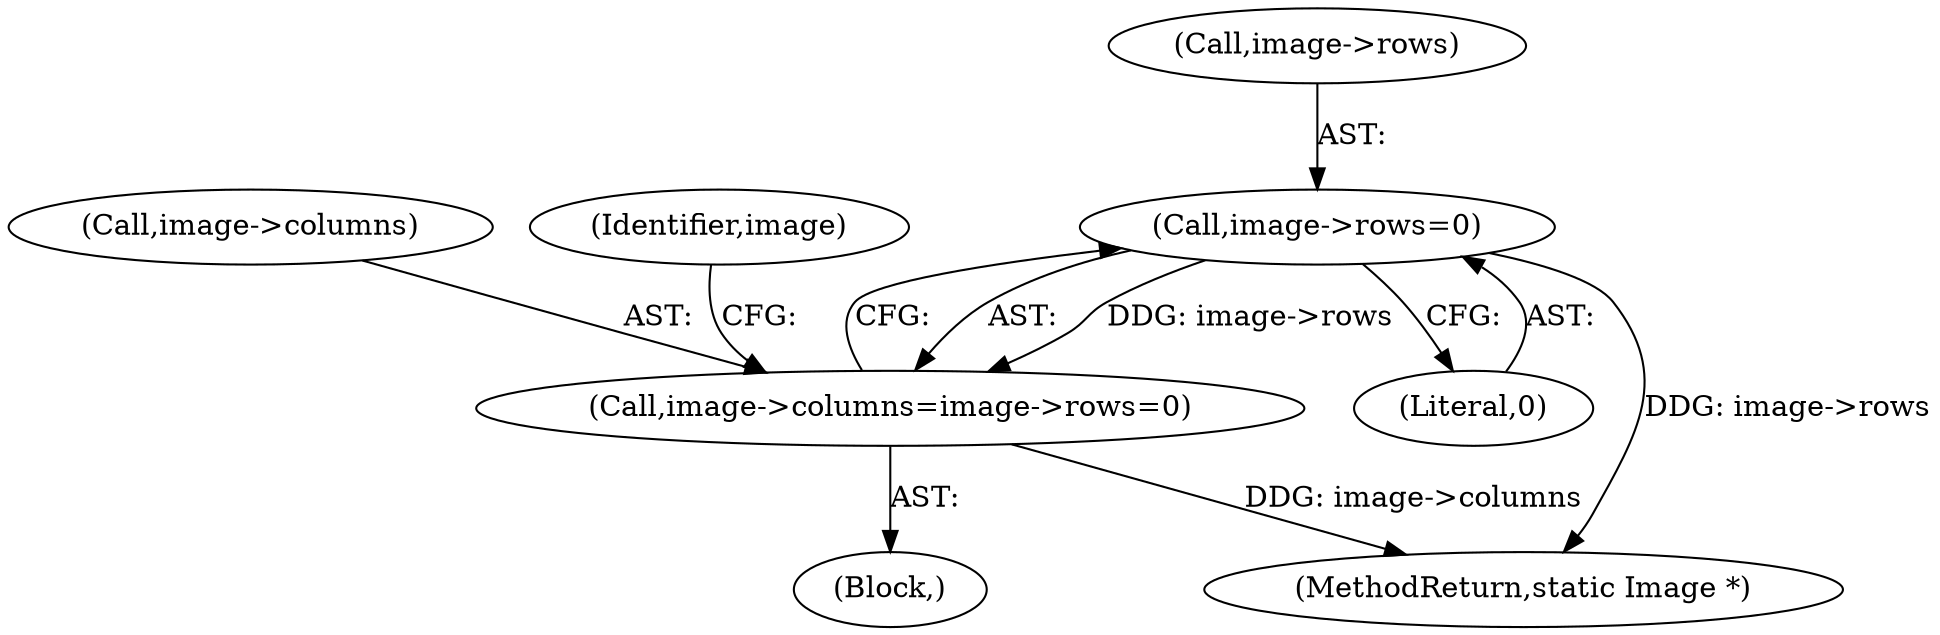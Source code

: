 digraph "0_ImageMagick_8985ed08f01d465ee65ab5a106186b3868b6f601@pointer" {
"1001660" [label="(Call,image->rows=0)"];
"1001656" [label="(Call,image->columns=image->rows=0)"];
"1001661" [label="(Call,image->rows)"];
"1001664" [label="(Literal,0)"];
"1001657" [label="(Call,image->columns)"];
"1001869" [label="(MethodReturn,static Image *)"];
"1000413" [label="(Block,)"];
"1001667" [label="(Identifier,image)"];
"1001660" [label="(Call,image->rows=0)"];
"1001656" [label="(Call,image->columns=image->rows=0)"];
"1001660" -> "1001656"  [label="AST: "];
"1001660" -> "1001664"  [label="CFG: "];
"1001661" -> "1001660"  [label="AST: "];
"1001664" -> "1001660"  [label="AST: "];
"1001656" -> "1001660"  [label="CFG: "];
"1001660" -> "1001869"  [label="DDG: image->rows"];
"1001660" -> "1001656"  [label="DDG: image->rows"];
"1001656" -> "1000413"  [label="AST: "];
"1001657" -> "1001656"  [label="AST: "];
"1001667" -> "1001656"  [label="CFG: "];
"1001656" -> "1001869"  [label="DDG: image->columns"];
}
